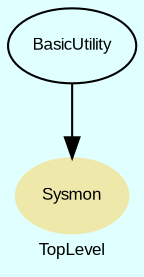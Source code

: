 digraph TopLevel {
    compound = true
    bgcolor = lightcyan1
    fontname = Arial
    fontsize = 8
    label = "TopLevel"
    node [
        fontname = Arial,
        fontsize = 8,
        color = black
    ]

    Sysmon [
        fontcolor = black,
        URL = "classes/Sysmon.html",
        shape = ellipse,
        color = palegoldenrod,
        style = filled,
        label = "Sysmon"
    ]

    BasicUtility [
        URL = "classes/BasicUtility.html",
        label = "BasicUtility"
    ]

    BasicUtility -> Sysmon [

    ]

}

